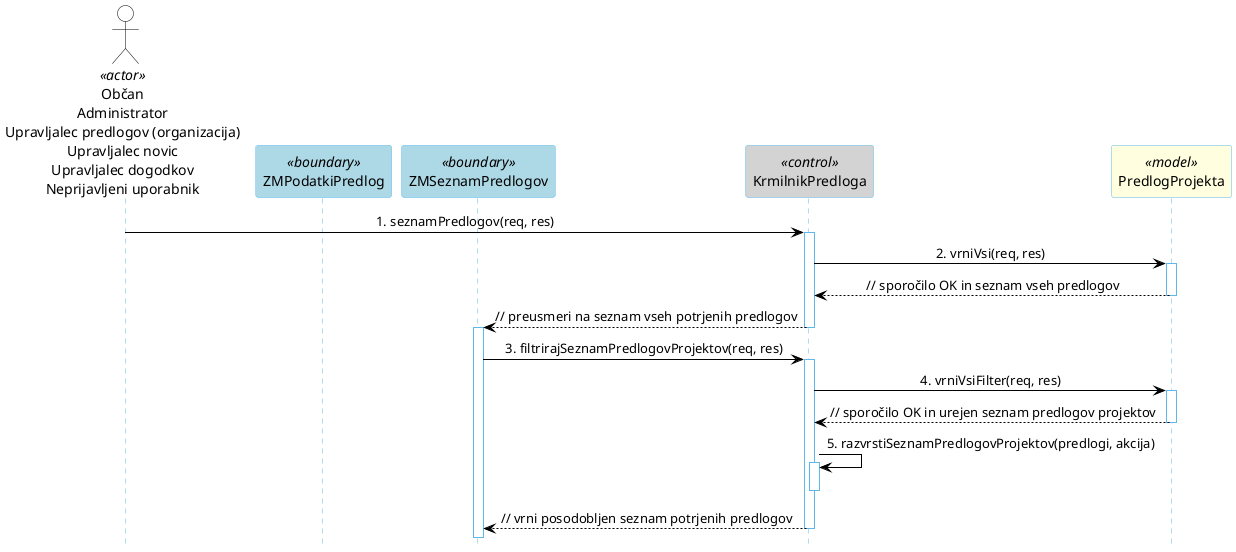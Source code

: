 @startuml
hide footbox

skinparam backgroundcolor transparent
skinparam defaultTextAlignment center
skinparam actorBorderColor black
skinparam actorBackgroundColor white
skinparam arrowColor black  
skinparam sequenceLifeLineBorderColor #5FB8EC
skinparam sequenceParticipantBorderColor #5FB8EC
skinparam sequenceParticipantBackgroundColor white


actor "Občan\nAdministrator\nUpravljalec predlogov (organizacija)\nUpravljalec novic\nUpravljalec dogodkov\nNeprijavljeni uporabnik" as Prijavljen <<actor>>
participant "ZMPodatkiPredlog" as PodatkiPredlog <<boundary>> #lightBlue
participant "ZMSeznamPredlogov" as SeznamPredlogov <<boundary>> #lightBlue
participant "KrmilnikPredloga" as PKrmilnik <<control>> #lightGray
participant “PredlogProjekta” as Predloga <<model>> #lightYellow
 
Prijavljen -> PKrmilnik: 1. seznamPredlogov(req, res)
activate PKrmilnik
PKrmilnik -> Predloga: 2. vrniVsi(req, res)
activate Predloga
PKrmilnik <-- Predloga: // sporočilo OK in seznam vseh predlogov
deactivate Predloga
SeznamPredlogov <-- PKrmilnik: // preusmeri na seznam vseh potrjenih predlogov
deactivate PKrmilnik
activate SeznamPredlogov
SeznamPredlogov -> PKrmilnik: 3. filtrirajSeznamPredlogovProjektov(req, res)
activate PKrmilnik
PKrmilnik -> Predloga: 4. vrniVsiFilter(req, res) 
activate Predloga
PKrmilnik <-- Predloga: // sporočilo OK in urejen seznam predlogov projektov
deactivate Predloga
PKrmilnik -> PKrmilnik: 5. razvrstiSeznamPredlogovProjektov(predlogi, akcija)
activate PKrmilnik
deactivate PKrmilnik
SeznamPredlogov <-- PKrmilnik: // vrni posodobljen seznam potrjenih predlogov
deactivate PKrmilnik
@enduml